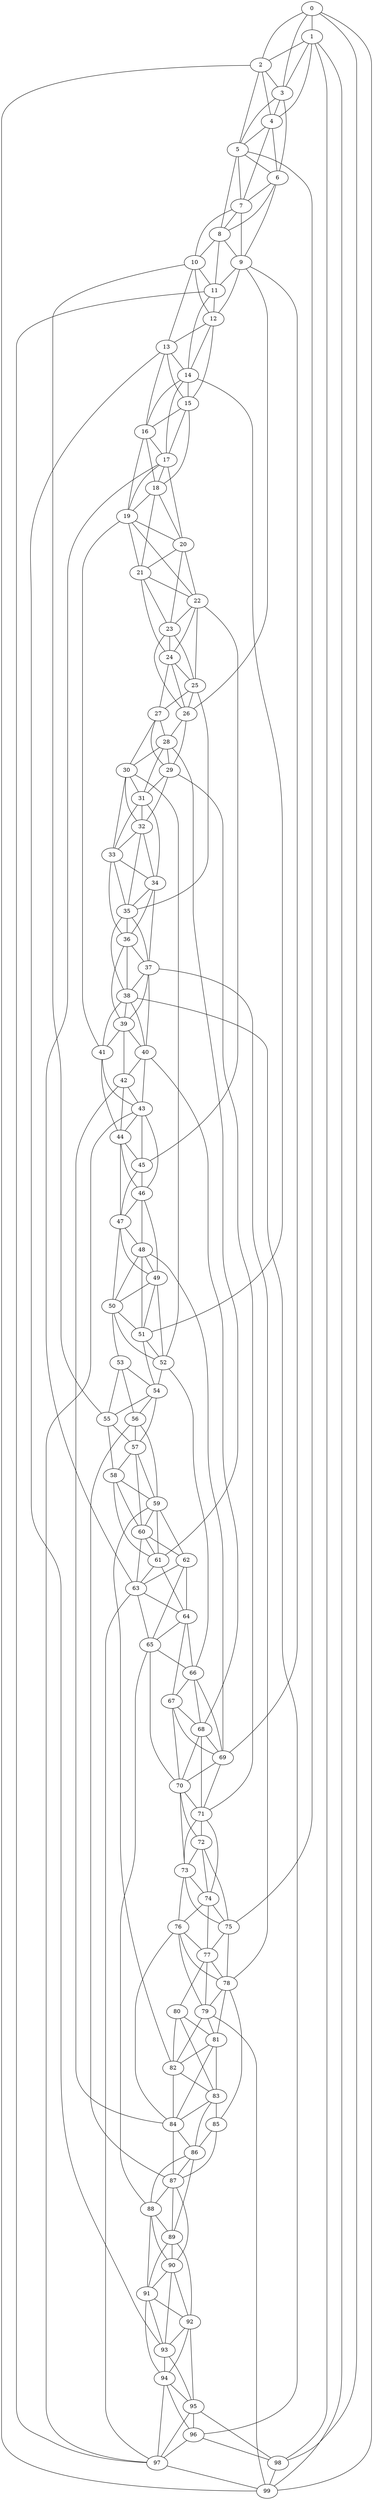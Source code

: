 strict graph "watts_strogatz_graph(100,6,0.1)" {
0;
1;
2;
3;
4;
5;
6;
7;
8;
9;
10;
11;
12;
13;
14;
15;
16;
17;
18;
19;
20;
21;
22;
23;
24;
25;
26;
27;
28;
29;
30;
31;
32;
33;
34;
35;
36;
37;
38;
39;
40;
41;
42;
43;
44;
45;
46;
47;
48;
49;
50;
51;
52;
53;
54;
55;
56;
57;
58;
59;
60;
61;
62;
63;
64;
65;
66;
67;
68;
69;
70;
71;
72;
73;
74;
75;
76;
77;
78;
79;
80;
81;
82;
83;
84;
85;
86;
87;
88;
89;
90;
91;
92;
93;
94;
95;
96;
97;
98;
99;
0 -- 1  [is_available=True, prob="0.177129564606"];
0 -- 2  [is_available=True, prob="0.518618695318"];
0 -- 3  [is_available=True, prob="0.532690849594"];
0 -- 98  [is_available=True, prob="0.825872430098"];
0 -- 99  [is_available=True, prob="0.031961811359"];
1 -- 2  [is_available=True, prob="0.169766323913"];
1 -- 99  [is_available=True, prob="0.537909323335"];
1 -- 4  [is_available=True, prob="0.416049676701"];
1 -- 98  [is_available=True, prob="0.149855232829"];
1 -- 3  [is_available=True, prob="0.759727212398"];
2 -- 3  [is_available=True, prob="0.497263036355"];
2 -- 4  [is_available=True, prob="0.444187324158"];
2 -- 5  [is_available=True, prob="1.0"];
2 -- 99  [is_available=True, prob="0.038281558755"];
3 -- 4  [is_available=True, prob="1.0"];
3 -- 5  [is_available=True, prob="0.436491135543"];
3 -- 6  [is_available=True, prob="0.227783078197"];
4 -- 5  [is_available=True, prob="0.929036877391"];
4 -- 6  [is_available=True, prob="0.920452667422"];
4 -- 7  [is_available=True, prob="0.945717696651"];
5 -- 6  [is_available=True, prob="0.188283122889"];
5 -- 7  [is_available=True, prob="1.0"];
5 -- 8  [is_available=True, prob="1.0"];
5 -- 75  [is_available=True, prob="1.0"];
6 -- 7  [is_available=True, prob="0.434862189706"];
6 -- 8  [is_available=True, prob="0.258668639739"];
6 -- 9  [is_available=True, prob="1.0"];
7 -- 8  [is_available=True, prob="0.643378990595"];
7 -- 9  [is_available=True, prob="0.853583544049"];
7 -- 10  [is_available=True, prob="0.442119065161"];
8 -- 9  [is_available=True, prob="0.654674527808"];
8 -- 10  [is_available=True, prob="0.423138004422"];
8 -- 11  [is_available=True, prob="0.327737298214"];
9 -- 69  [is_available=True, prob="0.175961512193"];
9 -- 11  [is_available=True, prob="0.195680651574"];
9 -- 12  [is_available=True, prob="0.226736371791"];
9 -- 26  [is_available=True, prob="0.0526234071641"];
10 -- 11  [is_available=True, prob="0.409714548613"];
10 -- 12  [is_available=True, prob="0.71688267307"];
10 -- 13  [is_available=True, prob="1.0"];
10 -- 55  [is_available=True, prob="0.306845426552"];
11 -- 97  [is_available=True, prob="0.229570935077"];
11 -- 12  [is_available=True, prob="1.0"];
11 -- 14  [is_available=True, prob="0.712585450726"];
12 -- 13  [is_available=True, prob="0.238371416699"];
12 -- 14  [is_available=True, prob="0.517824242489"];
12 -- 15  [is_available=True, prob="0.831384291064"];
13 -- 14  [is_available=True, prob="1.0"];
13 -- 15  [is_available=True, prob="0.732305466881"];
13 -- 16  [is_available=True, prob="0.636221963776"];
13 -- 93  [is_available=True, prob="0.268962477913"];
14 -- 15  [is_available=True, prob="1.0"];
14 -- 16  [is_available=True, prob="0.577827200409"];
14 -- 17  [is_available=True, prob="0.282215153103"];
14 -- 51  [is_available=True, prob="0.75429026047"];
15 -- 16  [is_available=True, prob="0.819313553446"];
15 -- 17  [is_available=True, prob="1.0"];
15 -- 18  [is_available=True, prob="0.639168890298"];
16 -- 17  [is_available=True, prob="0.217267595175"];
16 -- 18  [is_available=True, prob="0.390362440995"];
16 -- 19  [is_available=True, prob="0.494639030814"];
17 -- 18  [is_available=True, prob="0.593341799422"];
17 -- 19  [is_available=True, prob="0.0219560022458"];
17 -- 20  [is_available=True, prob="0.560786988297"];
17 -- 63  [is_available=True, prob="0.280767563452"];
18 -- 19  [is_available=True, prob="0.931831721809"];
18 -- 20  [is_available=True, prob="0.356944394688"];
18 -- 21  [is_available=True, prob="0.507716539048"];
19 -- 41  [is_available=True, prob="0.345496432032"];
19 -- 20  [is_available=True, prob="0.293260708995"];
19 -- 21  [is_available=True, prob="1.0"];
19 -- 22  [is_available=True, prob="0.83181493013"];
20 -- 21  [is_available=True, prob="0.436465710829"];
20 -- 22  [is_available=True, prob="1.0"];
20 -- 23  [is_available=True, prob="0.937457459146"];
21 -- 22  [is_available=True, prob="0.425462631866"];
21 -- 23  [is_available=True, prob="0.404350435437"];
21 -- 24  [is_available=True, prob="0.215191726733"];
22 -- 45  [is_available=True, prob="0.0293325201003"];
22 -- 23  [is_available=True, prob="1.0"];
22 -- 24  [is_available=True, prob="0.65374494565"];
22 -- 25  [is_available=True, prob="0.146549897416"];
23 -- 24  [is_available=True, prob="1.0"];
23 -- 25  [is_available=True, prob="0.753501858249"];
23 -- 26  [is_available=True, prob="0.956349959133"];
24 -- 25  [is_available=True, prob="0.236874055936"];
24 -- 26  [is_available=True, prob="0.402457315966"];
24 -- 27  [is_available=True, prob="0.0460879244743"];
25 -- 35  [is_available=True, prob="0.239899750421"];
25 -- 26  [is_available=True, prob="0.209547313948"];
25 -- 27  [is_available=True, prob="0.762181180331"];
26 -- 28  [is_available=True, prob="0.00456462284812"];
26 -- 29  [is_available=True, prob="1.0"];
27 -- 28  [is_available=True, prob="0.2761952175"];
27 -- 29  [is_available=True, prob="1.0"];
27 -- 30  [is_available=True, prob="0.611683778897"];
28 -- 61  [is_available=True, prob="0.966390666473"];
28 -- 29  [is_available=True, prob="0.317163080053"];
28 -- 30  [is_available=True, prob="0.0113809578418"];
28 -- 31  [is_available=True, prob="0.927561621862"];
29 -- 32  [is_available=True, prob="1.0"];
29 -- 71  [is_available=True, prob="1.0"];
29 -- 31  [is_available=True, prob="1.0"];
30 -- 32  [is_available=True, prob="0.616710989376"];
30 -- 33  [is_available=True, prob="0.745321889361"];
30 -- 52  [is_available=True, prob="0.616713469016"];
30 -- 31  [is_available=True, prob="0.600965956658"];
31 -- 32  [is_available=True, prob="0.784900342267"];
31 -- 33  [is_available=True, prob="0.424334552939"];
31 -- 34  [is_available=True, prob="0.302658748088"];
32 -- 33  [is_available=True, prob="1.0"];
32 -- 34  [is_available=True, prob="0.944851766906"];
32 -- 35  [is_available=True, prob="1.0"];
33 -- 34  [is_available=True, prob="1.0"];
33 -- 35  [is_available=True, prob="0.719948017563"];
33 -- 36  [is_available=True, prob="0.82461262964"];
34 -- 35  [is_available=True, prob="0.151600930732"];
34 -- 36  [is_available=True, prob="1.0"];
34 -- 37  [is_available=True, prob="1.0"];
35 -- 36  [is_available=True, prob="0.0423474229692"];
35 -- 37  [is_available=True, prob="0.358841628954"];
35 -- 38  [is_available=True, prob="0.537685375566"];
36 -- 37  [is_available=True, prob="0.0751087723243"];
36 -- 38  [is_available=True, prob="0.612997233341"];
36 -- 39  [is_available=True, prob="0.0103713340549"];
37 -- 38  [is_available=True, prob="1.0"];
37 -- 39  [is_available=True, prob="0.0889463464475"];
37 -- 40  [is_available=True, prob="0.016390978318"];
37 -- 78  [is_available=True, prob="0.663536465663"];
38 -- 96  [is_available=True, prob="0.858457991592"];
38 -- 39  [is_available=True, prob="0.917703497364"];
38 -- 40  [is_available=True, prob="1.0"];
38 -- 41  [is_available=True, prob="0.970465842919"];
39 -- 40  [is_available=True, prob="0.757675252002"];
39 -- 41  [is_available=True, prob="0.389923322887"];
39 -- 42  [is_available=True, prob="1.0"];
40 -- 68  [is_available=True, prob="0.492122853384"];
40 -- 42  [is_available=True, prob="0.652655227581"];
40 -- 43  [is_available=True, prob="0.69299061567"];
41 -- 43  [is_available=True, prob="1.0"];
41 -- 44  [is_available=True, prob="0.695354346119"];
42 -- 43  [is_available=True, prob="1.0"];
42 -- 44  [is_available=True, prob="0.236627472"];
42 -- 84  [is_available=True, prob="0.663164267116"];
43 -- 97  [is_available=True, prob="0.256148657489"];
43 -- 44  [is_available=True, prob="0.543337944378"];
43 -- 45  [is_available=True, prob="0.0665490836221"];
43 -- 46  [is_available=True, prob="0.614389329181"];
44 -- 45  [is_available=True, prob="1.0"];
44 -- 46  [is_available=True, prob="1.0"];
44 -- 47  [is_available=True, prob="0.147456800843"];
45 -- 46  [is_available=True, prob="1.0"];
45 -- 47  [is_available=True, prob="0.268932582522"];
46 -- 47  [is_available=True, prob="0.445747490505"];
46 -- 48  [is_available=True, prob="0.0688820844825"];
46 -- 49  [is_available=True, prob="0.00509379364337"];
47 -- 48  [is_available=True, prob="1.0"];
47 -- 49  [is_available=True, prob="0.496883924888"];
47 -- 50  [is_available=True, prob="0.400003103894"];
48 -- 69  [is_available=True, prob="0.26151243622"];
48 -- 49  [is_available=True, prob="0.435983067749"];
48 -- 50  [is_available=True, prob="0.628858149745"];
48 -- 51  [is_available=True, prob="0.893854811737"];
49 -- 50  [is_available=True, prob="0.968622433182"];
49 -- 51  [is_available=True, prob="1.0"];
49 -- 52  [is_available=True, prob="0.287049031139"];
50 -- 51  [is_available=True, prob="0.673009470136"];
50 -- 52  [is_available=True, prob="0.939311748703"];
50 -- 53  [is_available=True, prob="0.883451024937"];
51 -- 52  [is_available=True, prob="1.0"];
51 -- 54  [is_available=True, prob="0.894608185235"];
52 -- 66  [is_available=True, prob="0.998322942564"];
52 -- 54  [is_available=True, prob="0.511234859452"];
53 -- 54  [is_available=True, prob="1.0"];
53 -- 55  [is_available=True, prob="0.941603616089"];
53 -- 56  [is_available=True, prob="1.0"];
54 -- 55  [is_available=True, prob="0.324691696508"];
54 -- 56  [is_available=True, prob="0.790318039763"];
54 -- 57  [is_available=True, prob="0.800118993631"];
55 -- 57  [is_available=True, prob="0.231747263801"];
55 -- 58  [is_available=True, prob="0.687817701074"];
56 -- 87  [is_available=True, prob="1.0"];
56 -- 57  [is_available=True, prob="0.230845616844"];
56 -- 59  [is_available=True, prob="1.0"];
57 -- 58  [is_available=True, prob="0.136039989139"];
57 -- 59  [is_available=True, prob="0.707107671488"];
57 -- 60  [is_available=True, prob="0.565109791202"];
58 -- 59  [is_available=True, prob="0.48902283962"];
58 -- 60  [is_available=True, prob="0.67757850506"];
58 -- 61  [is_available=True, prob="0.937521591637"];
59 -- 82  [is_available=True, prob="0.116371436454"];
59 -- 60  [is_available=True, prob="0.258166228156"];
59 -- 61  [is_available=True, prob="1.0"];
59 -- 62  [is_available=True, prob="1.0"];
60 -- 61  [is_available=True, prob="0.40007451668"];
60 -- 62  [is_available=True, prob="0.509603631094"];
60 -- 63  [is_available=True, prob="1.0"];
61 -- 64  [is_available=True, prob="0.151351146377"];
61 -- 63  [is_available=True, prob="0.704504970634"];
62 -- 64  [is_available=True, prob="0.644035652282"];
62 -- 65  [is_available=True, prob="1.0"];
62 -- 63  [is_available=True, prob="0.668687015913"];
63 -- 64  [is_available=True, prob="0.971298361181"];
63 -- 65  [is_available=True, prob="1.0"];
63 -- 97  [is_available=True, prob="0.807779590222"];
64 -- 65  [is_available=True, prob="0.660265718507"];
64 -- 66  [is_available=True, prob="0.773847061193"];
64 -- 67  [is_available=True, prob="0.095898905549"];
65 -- 66  [is_available=True, prob="0.0136761217965"];
65 -- 70  [is_available=True, prob="1.0"];
65 -- 88  [is_available=True, prob="0.267971771672"];
66 -- 67  [is_available=True, prob="0.93168775459"];
66 -- 68  [is_available=True, prob="0.296299155876"];
66 -- 69  [is_available=True, prob="0.851651230239"];
67 -- 68  [is_available=True, prob="0.538796294575"];
67 -- 69  [is_available=True, prob="0.535226604738"];
67 -- 70  [is_available=True, prob="0.404093333184"];
68 -- 69  [is_available=True, prob="0.357014723336"];
68 -- 70  [is_available=True, prob="1.0"];
68 -- 71  [is_available=True, prob="0.156781924447"];
69 -- 70  [is_available=True, prob="0.845004483992"];
69 -- 71  [is_available=True, prob="0.0595944043885"];
70 -- 71  [is_available=True, prob="0.64737149922"];
70 -- 72  [is_available=True, prob="0.0761417439359"];
70 -- 73  [is_available=True, prob="0.0551988941456"];
71 -- 72  [is_available=True, prob="0.450543051455"];
71 -- 73  [is_available=True, prob="0.604937316155"];
71 -- 74  [is_available=True, prob="0.991818757609"];
72 -- 73  [is_available=True, prob="0.022449402087"];
72 -- 74  [is_available=True, prob="1.0"];
72 -- 75  [is_available=True, prob="0.318246921586"];
73 -- 74  [is_available=True, prob="1.0"];
73 -- 75  [is_available=True, prob="0.619582318293"];
73 -- 76  [is_available=True, prob="1.0"];
74 -- 75  [is_available=True, prob="0.588459016035"];
74 -- 76  [is_available=True, prob="0.175568132256"];
74 -- 77  [is_available=True, prob="0.691162466974"];
75 -- 77  [is_available=True, prob="1.0"];
75 -- 78  [is_available=True, prob="0.612978581327"];
76 -- 77  [is_available=True, prob="1.0"];
76 -- 78  [is_available=True, prob="0.508000445975"];
76 -- 79  [is_available=True, prob="0.965004469754"];
76 -- 84  [is_available=True, prob="0.782051698641"];
77 -- 78  [is_available=True, prob="0.132090061367"];
77 -- 79  [is_available=True, prob="0.840160198762"];
77 -- 80  [is_available=True, prob="0.624993008353"];
78 -- 79  [is_available=True, prob="0.0799747357146"];
78 -- 81  [is_available=True, prob="0.712326532054"];
78 -- 85  [is_available=True, prob="0.981125795191"];
79 -- 99  [is_available=True, prob="0.73606523621"];
79 -- 81  [is_available=True, prob="0.858324498699"];
79 -- 82  [is_available=True, prob="0.924449932388"];
80 -- 81  [is_available=True, prob="0.0621864184794"];
80 -- 82  [is_available=True, prob="0.820449980907"];
80 -- 83  [is_available=True, prob="0.9757172778"];
81 -- 82  [is_available=True, prob="0.946669292205"];
81 -- 83  [is_available=True, prob="0.785648165941"];
81 -- 84  [is_available=True, prob="1.0"];
82 -- 83  [is_available=True, prob="1.0"];
82 -- 84  [is_available=True, prob="0.650016499896"];
83 -- 84  [is_available=True, prob="1.0"];
83 -- 85  [is_available=True, prob="0.87799606818"];
83 -- 86  [is_available=True, prob="0.529339062673"];
84 -- 86  [is_available=True, prob="0.444873148833"];
84 -- 87  [is_available=True, prob="0.665356430463"];
85 -- 86  [is_available=True, prob="0.481985352106"];
85 -- 87  [is_available=True, prob="0.858126896136"];
86 -- 87  [is_available=True, prob="1.0"];
86 -- 88  [is_available=True, prob="0.614864869034"];
86 -- 89  [is_available=True, prob="0.959249472929"];
87 -- 88  [is_available=True, prob="0.436367266066"];
87 -- 89  [is_available=True, prob="0.524271214744"];
87 -- 90  [is_available=True, prob="0.802031671433"];
88 -- 89  [is_available=True, prob="0.543795999344"];
88 -- 90  [is_available=True, prob="1.0"];
88 -- 91  [is_available=True, prob="0.357127269767"];
89 -- 90  [is_available=True, prob="0.873677285923"];
89 -- 91  [is_available=True, prob="1.0"];
89 -- 92  [is_available=True, prob="0.514521710864"];
90 -- 91  [is_available=True, prob="0.495630722003"];
90 -- 92  [is_available=True, prob="0.364023575129"];
90 -- 93  [is_available=True, prob="0.883066274361"];
91 -- 92  [is_available=True, prob="0.460750618538"];
91 -- 93  [is_available=True, prob="0.493990203515"];
91 -- 94  [is_available=True, prob="0.866801526123"];
92 -- 93  [is_available=True, prob="0.631148225788"];
92 -- 94  [is_available=True, prob="0.246609185923"];
92 -- 95  [is_available=True, prob="0.988332933375"];
93 -- 94  [is_available=True, prob="0.761380273162"];
93 -- 95  [is_available=True, prob="1.0"];
94 -- 96  [is_available=True, prob="0.360516693109"];
94 -- 97  [is_available=True, prob="0.65631354685"];
94 -- 95  [is_available=True, prob="0.766303895124"];
95 -- 96  [is_available=True, prob="1.0"];
95 -- 97  [is_available=True, prob="0.22828330319"];
95 -- 98  [is_available=True, prob="1.0"];
96 -- 97  [is_available=True, prob="0.667819478918"];
96 -- 98  [is_available=True, prob="1.0"];
97 -- 99  [is_available=True, prob="1.0"];
98 -- 99  [is_available=True, prob="0.146767750924"];
}
